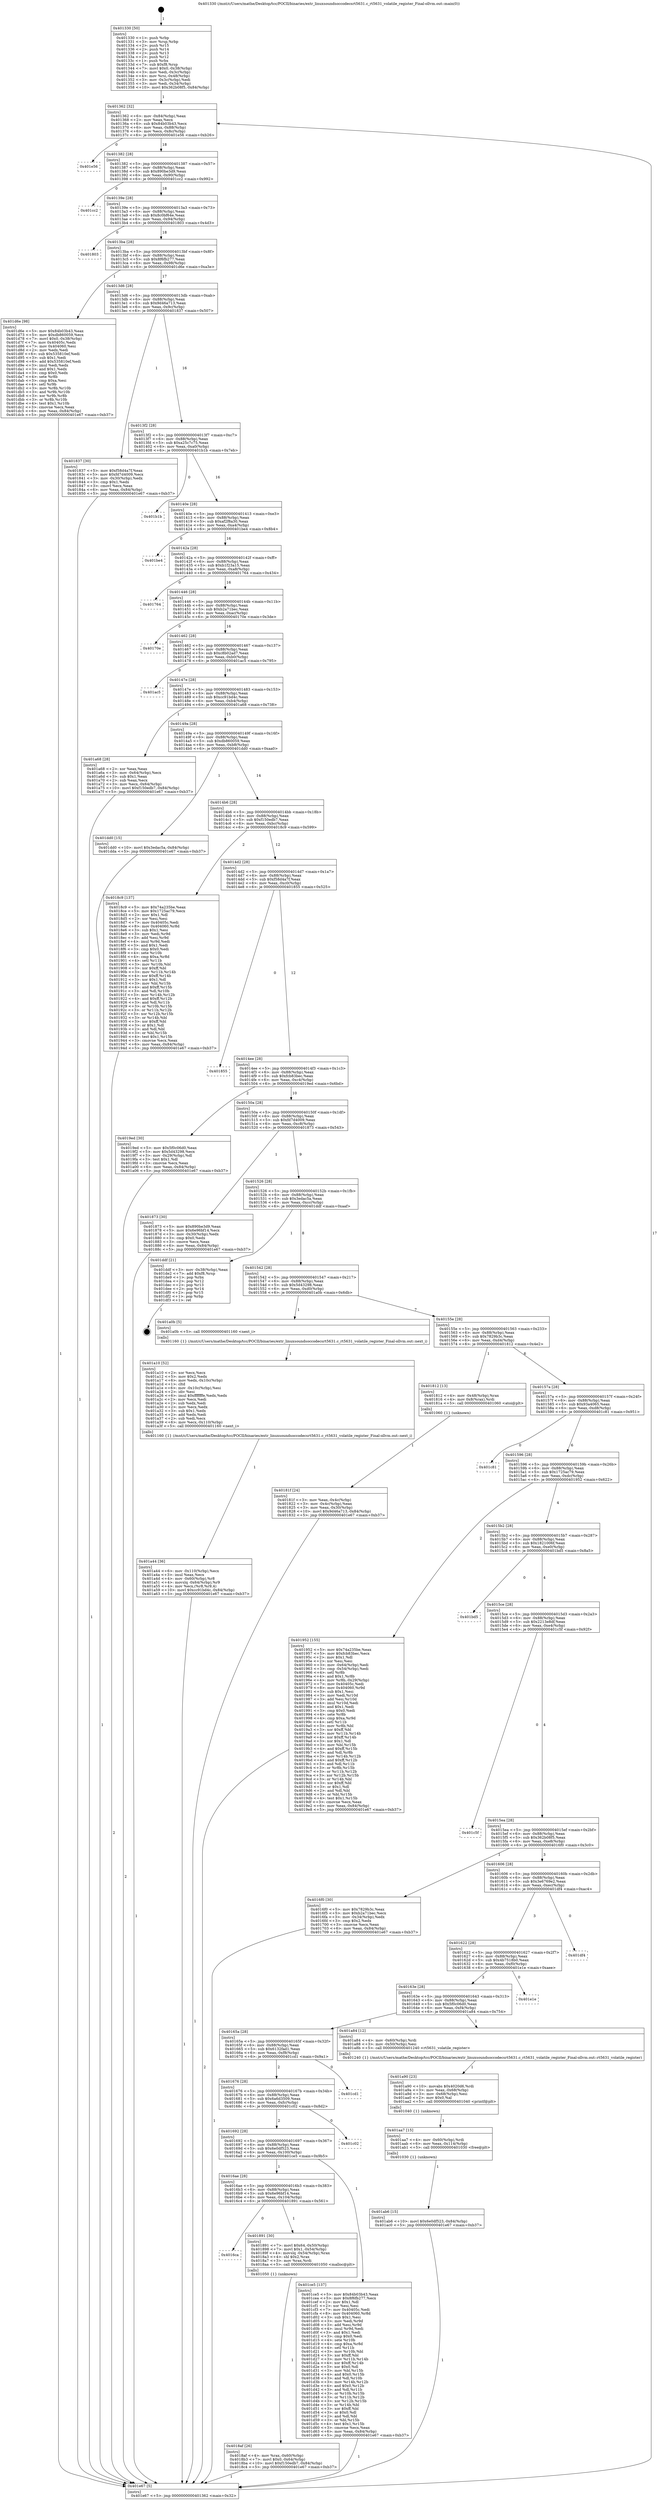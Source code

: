 digraph "0x401330" {
  label = "0x401330 (/mnt/c/Users/mathe/Desktop/tcc/POCII/binaries/extr_linuxsoundsoccodecsrt5631.c_rt5631_volatile_register_Final-ollvm.out::main(0))"
  labelloc = "t"
  node[shape=record]

  Entry [label="",width=0.3,height=0.3,shape=circle,fillcolor=black,style=filled]
  "0x401362" [label="{
     0x401362 [32]\l
     | [instrs]\l
     &nbsp;&nbsp;0x401362 \<+6\>: mov -0x84(%rbp),%eax\l
     &nbsp;&nbsp;0x401368 \<+2\>: mov %eax,%ecx\l
     &nbsp;&nbsp;0x40136a \<+6\>: sub $0x84b03b43,%ecx\l
     &nbsp;&nbsp;0x401370 \<+6\>: mov %eax,-0x88(%rbp)\l
     &nbsp;&nbsp;0x401376 \<+6\>: mov %ecx,-0x8c(%rbp)\l
     &nbsp;&nbsp;0x40137c \<+6\>: je 0000000000401e56 \<main+0xb26\>\l
  }"]
  "0x401e56" [label="{
     0x401e56\l
  }", style=dashed]
  "0x401382" [label="{
     0x401382 [28]\l
     | [instrs]\l
     &nbsp;&nbsp;0x401382 \<+5\>: jmp 0000000000401387 \<main+0x57\>\l
     &nbsp;&nbsp;0x401387 \<+6\>: mov -0x88(%rbp),%eax\l
     &nbsp;&nbsp;0x40138d \<+5\>: sub $0x890be3d9,%eax\l
     &nbsp;&nbsp;0x401392 \<+6\>: mov %eax,-0x90(%rbp)\l
     &nbsp;&nbsp;0x401398 \<+6\>: je 0000000000401cc2 \<main+0x992\>\l
  }"]
  Exit [label="",width=0.3,height=0.3,shape=circle,fillcolor=black,style=filled,peripheries=2]
  "0x401cc2" [label="{
     0x401cc2\l
  }", style=dashed]
  "0x40139e" [label="{
     0x40139e [28]\l
     | [instrs]\l
     &nbsp;&nbsp;0x40139e \<+5\>: jmp 00000000004013a3 \<main+0x73\>\l
     &nbsp;&nbsp;0x4013a3 \<+6\>: mov -0x88(%rbp),%eax\l
     &nbsp;&nbsp;0x4013a9 \<+5\>: sub $0x8c0bf64e,%eax\l
     &nbsp;&nbsp;0x4013ae \<+6\>: mov %eax,-0x94(%rbp)\l
     &nbsp;&nbsp;0x4013b4 \<+6\>: je 0000000000401803 \<main+0x4d3\>\l
  }"]
  "0x401ab6" [label="{
     0x401ab6 [15]\l
     | [instrs]\l
     &nbsp;&nbsp;0x401ab6 \<+10\>: movl $0x6e0df523,-0x84(%rbp)\l
     &nbsp;&nbsp;0x401ac0 \<+5\>: jmp 0000000000401e67 \<main+0xb37\>\l
  }"]
  "0x401803" [label="{
     0x401803\l
  }", style=dashed]
  "0x4013ba" [label="{
     0x4013ba [28]\l
     | [instrs]\l
     &nbsp;&nbsp;0x4013ba \<+5\>: jmp 00000000004013bf \<main+0x8f\>\l
     &nbsp;&nbsp;0x4013bf \<+6\>: mov -0x88(%rbp),%eax\l
     &nbsp;&nbsp;0x4013c5 \<+5\>: sub $0x8f6fb277,%eax\l
     &nbsp;&nbsp;0x4013ca \<+6\>: mov %eax,-0x98(%rbp)\l
     &nbsp;&nbsp;0x4013d0 \<+6\>: je 0000000000401d6e \<main+0xa3e\>\l
  }"]
  "0x401aa7" [label="{
     0x401aa7 [15]\l
     | [instrs]\l
     &nbsp;&nbsp;0x401aa7 \<+4\>: mov -0x60(%rbp),%rdi\l
     &nbsp;&nbsp;0x401aab \<+6\>: mov %eax,-0x114(%rbp)\l
     &nbsp;&nbsp;0x401ab1 \<+5\>: call 0000000000401030 \<free@plt\>\l
     | [calls]\l
     &nbsp;&nbsp;0x401030 \{1\} (unknown)\l
  }"]
  "0x401d6e" [label="{
     0x401d6e [98]\l
     | [instrs]\l
     &nbsp;&nbsp;0x401d6e \<+5\>: mov $0x84b03b43,%eax\l
     &nbsp;&nbsp;0x401d73 \<+5\>: mov $0xdb860059,%ecx\l
     &nbsp;&nbsp;0x401d78 \<+7\>: movl $0x0,-0x38(%rbp)\l
     &nbsp;&nbsp;0x401d7f \<+7\>: mov 0x40405c,%edx\l
     &nbsp;&nbsp;0x401d86 \<+7\>: mov 0x404060,%esi\l
     &nbsp;&nbsp;0x401d8d \<+2\>: mov %edx,%edi\l
     &nbsp;&nbsp;0x401d8f \<+6\>: sub $0x535810ef,%edi\l
     &nbsp;&nbsp;0x401d95 \<+3\>: sub $0x1,%edi\l
     &nbsp;&nbsp;0x401d98 \<+6\>: add $0x535810ef,%edi\l
     &nbsp;&nbsp;0x401d9e \<+3\>: imul %edi,%edx\l
     &nbsp;&nbsp;0x401da1 \<+3\>: and $0x1,%edx\l
     &nbsp;&nbsp;0x401da4 \<+3\>: cmp $0x0,%edx\l
     &nbsp;&nbsp;0x401da7 \<+4\>: sete %r8b\l
     &nbsp;&nbsp;0x401dab \<+3\>: cmp $0xa,%esi\l
     &nbsp;&nbsp;0x401dae \<+4\>: setl %r9b\l
     &nbsp;&nbsp;0x401db2 \<+3\>: mov %r8b,%r10b\l
     &nbsp;&nbsp;0x401db5 \<+3\>: and %r9b,%r10b\l
     &nbsp;&nbsp;0x401db8 \<+3\>: xor %r9b,%r8b\l
     &nbsp;&nbsp;0x401dbb \<+3\>: or %r8b,%r10b\l
     &nbsp;&nbsp;0x401dbe \<+4\>: test $0x1,%r10b\l
     &nbsp;&nbsp;0x401dc2 \<+3\>: cmovne %ecx,%eax\l
     &nbsp;&nbsp;0x401dc5 \<+6\>: mov %eax,-0x84(%rbp)\l
     &nbsp;&nbsp;0x401dcb \<+5\>: jmp 0000000000401e67 \<main+0xb37\>\l
  }"]
  "0x4013d6" [label="{
     0x4013d6 [28]\l
     | [instrs]\l
     &nbsp;&nbsp;0x4013d6 \<+5\>: jmp 00000000004013db \<main+0xab\>\l
     &nbsp;&nbsp;0x4013db \<+6\>: mov -0x88(%rbp),%eax\l
     &nbsp;&nbsp;0x4013e1 \<+5\>: sub $0x9d46a713,%eax\l
     &nbsp;&nbsp;0x4013e6 \<+6\>: mov %eax,-0x9c(%rbp)\l
     &nbsp;&nbsp;0x4013ec \<+6\>: je 0000000000401837 \<main+0x507\>\l
  }"]
  "0x401a90" [label="{
     0x401a90 [23]\l
     | [instrs]\l
     &nbsp;&nbsp;0x401a90 \<+10\>: movabs $0x4020d6,%rdi\l
     &nbsp;&nbsp;0x401a9a \<+3\>: mov %eax,-0x68(%rbp)\l
     &nbsp;&nbsp;0x401a9d \<+3\>: mov -0x68(%rbp),%esi\l
     &nbsp;&nbsp;0x401aa0 \<+2\>: mov $0x0,%al\l
     &nbsp;&nbsp;0x401aa2 \<+5\>: call 0000000000401040 \<printf@plt\>\l
     | [calls]\l
     &nbsp;&nbsp;0x401040 \{1\} (unknown)\l
  }"]
  "0x401837" [label="{
     0x401837 [30]\l
     | [instrs]\l
     &nbsp;&nbsp;0x401837 \<+5\>: mov $0xf58d4a7f,%eax\l
     &nbsp;&nbsp;0x40183c \<+5\>: mov $0xfd7d4009,%ecx\l
     &nbsp;&nbsp;0x401841 \<+3\>: mov -0x30(%rbp),%edx\l
     &nbsp;&nbsp;0x401844 \<+3\>: cmp $0x1,%edx\l
     &nbsp;&nbsp;0x401847 \<+3\>: cmovl %ecx,%eax\l
     &nbsp;&nbsp;0x40184a \<+6\>: mov %eax,-0x84(%rbp)\l
     &nbsp;&nbsp;0x401850 \<+5\>: jmp 0000000000401e67 \<main+0xb37\>\l
  }"]
  "0x4013f2" [label="{
     0x4013f2 [28]\l
     | [instrs]\l
     &nbsp;&nbsp;0x4013f2 \<+5\>: jmp 00000000004013f7 \<main+0xc7\>\l
     &nbsp;&nbsp;0x4013f7 \<+6\>: mov -0x88(%rbp),%eax\l
     &nbsp;&nbsp;0x4013fd \<+5\>: sub $0xa25c7c75,%eax\l
     &nbsp;&nbsp;0x401402 \<+6\>: mov %eax,-0xa0(%rbp)\l
     &nbsp;&nbsp;0x401408 \<+6\>: je 0000000000401b1b \<main+0x7eb\>\l
  }"]
  "0x401a44" [label="{
     0x401a44 [36]\l
     | [instrs]\l
     &nbsp;&nbsp;0x401a44 \<+6\>: mov -0x110(%rbp),%ecx\l
     &nbsp;&nbsp;0x401a4a \<+3\>: imul %eax,%ecx\l
     &nbsp;&nbsp;0x401a4d \<+4\>: mov -0x60(%rbp),%r8\l
     &nbsp;&nbsp;0x401a51 \<+4\>: movslq -0x64(%rbp),%r9\l
     &nbsp;&nbsp;0x401a55 \<+4\>: mov %ecx,(%r8,%r9,4)\l
     &nbsp;&nbsp;0x401a59 \<+10\>: movl $0xcc91bd4c,-0x84(%rbp)\l
     &nbsp;&nbsp;0x401a63 \<+5\>: jmp 0000000000401e67 \<main+0xb37\>\l
  }"]
  "0x401b1b" [label="{
     0x401b1b\l
  }", style=dashed]
  "0x40140e" [label="{
     0x40140e [28]\l
     | [instrs]\l
     &nbsp;&nbsp;0x40140e \<+5\>: jmp 0000000000401413 \<main+0xe3\>\l
     &nbsp;&nbsp;0x401413 \<+6\>: mov -0x88(%rbp),%eax\l
     &nbsp;&nbsp;0x401419 \<+5\>: sub $0xaf2f8a30,%eax\l
     &nbsp;&nbsp;0x40141e \<+6\>: mov %eax,-0xa4(%rbp)\l
     &nbsp;&nbsp;0x401424 \<+6\>: je 0000000000401be4 \<main+0x8b4\>\l
  }"]
  "0x401a10" [label="{
     0x401a10 [52]\l
     | [instrs]\l
     &nbsp;&nbsp;0x401a10 \<+2\>: xor %ecx,%ecx\l
     &nbsp;&nbsp;0x401a12 \<+5\>: mov $0x2,%edx\l
     &nbsp;&nbsp;0x401a17 \<+6\>: mov %edx,-0x10c(%rbp)\l
     &nbsp;&nbsp;0x401a1d \<+1\>: cltd\l
     &nbsp;&nbsp;0x401a1e \<+6\>: mov -0x10c(%rbp),%esi\l
     &nbsp;&nbsp;0x401a24 \<+2\>: idiv %esi\l
     &nbsp;&nbsp;0x401a26 \<+6\>: imul $0xfffffffe,%edx,%edx\l
     &nbsp;&nbsp;0x401a2c \<+2\>: mov %ecx,%edi\l
     &nbsp;&nbsp;0x401a2e \<+2\>: sub %edx,%edi\l
     &nbsp;&nbsp;0x401a30 \<+2\>: mov %ecx,%edx\l
     &nbsp;&nbsp;0x401a32 \<+3\>: sub $0x1,%edx\l
     &nbsp;&nbsp;0x401a35 \<+2\>: add %edx,%edi\l
     &nbsp;&nbsp;0x401a37 \<+2\>: sub %edi,%ecx\l
     &nbsp;&nbsp;0x401a39 \<+6\>: mov %ecx,-0x110(%rbp)\l
     &nbsp;&nbsp;0x401a3f \<+5\>: call 0000000000401160 \<next_i\>\l
     | [calls]\l
     &nbsp;&nbsp;0x401160 \{1\} (/mnt/c/Users/mathe/Desktop/tcc/POCII/binaries/extr_linuxsoundsoccodecsrt5631.c_rt5631_volatile_register_Final-ollvm.out::next_i)\l
  }"]
  "0x401be4" [label="{
     0x401be4\l
  }", style=dashed]
  "0x40142a" [label="{
     0x40142a [28]\l
     | [instrs]\l
     &nbsp;&nbsp;0x40142a \<+5\>: jmp 000000000040142f \<main+0xff\>\l
     &nbsp;&nbsp;0x40142f \<+6\>: mov -0x88(%rbp),%eax\l
     &nbsp;&nbsp;0x401435 \<+5\>: sub $0xb1f23a15,%eax\l
     &nbsp;&nbsp;0x40143a \<+6\>: mov %eax,-0xa8(%rbp)\l
     &nbsp;&nbsp;0x401440 \<+6\>: je 0000000000401764 \<main+0x434\>\l
  }"]
  "0x4018af" [label="{
     0x4018af [26]\l
     | [instrs]\l
     &nbsp;&nbsp;0x4018af \<+4\>: mov %rax,-0x60(%rbp)\l
     &nbsp;&nbsp;0x4018b3 \<+7\>: movl $0x0,-0x64(%rbp)\l
     &nbsp;&nbsp;0x4018ba \<+10\>: movl $0xf150edb7,-0x84(%rbp)\l
     &nbsp;&nbsp;0x4018c4 \<+5\>: jmp 0000000000401e67 \<main+0xb37\>\l
  }"]
  "0x401764" [label="{
     0x401764\l
  }", style=dashed]
  "0x401446" [label="{
     0x401446 [28]\l
     | [instrs]\l
     &nbsp;&nbsp;0x401446 \<+5\>: jmp 000000000040144b \<main+0x11b\>\l
     &nbsp;&nbsp;0x40144b \<+6\>: mov -0x88(%rbp),%eax\l
     &nbsp;&nbsp;0x401451 \<+5\>: sub $0xb2a71bec,%eax\l
     &nbsp;&nbsp;0x401456 \<+6\>: mov %eax,-0xac(%rbp)\l
     &nbsp;&nbsp;0x40145c \<+6\>: je 000000000040170e \<main+0x3de\>\l
  }"]
  "0x4016ca" [label="{
     0x4016ca\l
  }", style=dashed]
  "0x40170e" [label="{
     0x40170e\l
  }", style=dashed]
  "0x401462" [label="{
     0x401462 [28]\l
     | [instrs]\l
     &nbsp;&nbsp;0x401462 \<+5\>: jmp 0000000000401467 \<main+0x137\>\l
     &nbsp;&nbsp;0x401467 \<+6\>: mov -0x88(%rbp),%eax\l
     &nbsp;&nbsp;0x40146d \<+5\>: sub $0xc8b02ad7,%eax\l
     &nbsp;&nbsp;0x401472 \<+6\>: mov %eax,-0xb0(%rbp)\l
     &nbsp;&nbsp;0x401478 \<+6\>: je 0000000000401ac5 \<main+0x795\>\l
  }"]
  "0x401891" [label="{
     0x401891 [30]\l
     | [instrs]\l
     &nbsp;&nbsp;0x401891 \<+7\>: movl $0x64,-0x50(%rbp)\l
     &nbsp;&nbsp;0x401898 \<+7\>: movl $0x1,-0x54(%rbp)\l
     &nbsp;&nbsp;0x40189f \<+4\>: movslq -0x54(%rbp),%rax\l
     &nbsp;&nbsp;0x4018a3 \<+4\>: shl $0x2,%rax\l
     &nbsp;&nbsp;0x4018a7 \<+3\>: mov %rax,%rdi\l
     &nbsp;&nbsp;0x4018aa \<+5\>: call 0000000000401050 \<malloc@plt\>\l
     | [calls]\l
     &nbsp;&nbsp;0x401050 \{1\} (unknown)\l
  }"]
  "0x401ac5" [label="{
     0x401ac5\l
  }", style=dashed]
  "0x40147e" [label="{
     0x40147e [28]\l
     | [instrs]\l
     &nbsp;&nbsp;0x40147e \<+5\>: jmp 0000000000401483 \<main+0x153\>\l
     &nbsp;&nbsp;0x401483 \<+6\>: mov -0x88(%rbp),%eax\l
     &nbsp;&nbsp;0x401489 \<+5\>: sub $0xcc91bd4c,%eax\l
     &nbsp;&nbsp;0x40148e \<+6\>: mov %eax,-0xb4(%rbp)\l
     &nbsp;&nbsp;0x401494 \<+6\>: je 0000000000401a68 \<main+0x738\>\l
  }"]
  "0x4016ae" [label="{
     0x4016ae [28]\l
     | [instrs]\l
     &nbsp;&nbsp;0x4016ae \<+5\>: jmp 00000000004016b3 \<main+0x383\>\l
     &nbsp;&nbsp;0x4016b3 \<+6\>: mov -0x88(%rbp),%eax\l
     &nbsp;&nbsp;0x4016b9 \<+5\>: sub $0x6e96bf14,%eax\l
     &nbsp;&nbsp;0x4016be \<+6\>: mov %eax,-0x104(%rbp)\l
     &nbsp;&nbsp;0x4016c4 \<+6\>: je 0000000000401891 \<main+0x561\>\l
  }"]
  "0x401a68" [label="{
     0x401a68 [28]\l
     | [instrs]\l
     &nbsp;&nbsp;0x401a68 \<+2\>: xor %eax,%eax\l
     &nbsp;&nbsp;0x401a6a \<+3\>: mov -0x64(%rbp),%ecx\l
     &nbsp;&nbsp;0x401a6d \<+3\>: sub $0x1,%eax\l
     &nbsp;&nbsp;0x401a70 \<+2\>: sub %eax,%ecx\l
     &nbsp;&nbsp;0x401a72 \<+3\>: mov %ecx,-0x64(%rbp)\l
     &nbsp;&nbsp;0x401a75 \<+10\>: movl $0xf150edb7,-0x84(%rbp)\l
     &nbsp;&nbsp;0x401a7f \<+5\>: jmp 0000000000401e67 \<main+0xb37\>\l
  }"]
  "0x40149a" [label="{
     0x40149a [28]\l
     | [instrs]\l
     &nbsp;&nbsp;0x40149a \<+5\>: jmp 000000000040149f \<main+0x16f\>\l
     &nbsp;&nbsp;0x40149f \<+6\>: mov -0x88(%rbp),%eax\l
     &nbsp;&nbsp;0x4014a5 \<+5\>: sub $0xdb860059,%eax\l
     &nbsp;&nbsp;0x4014aa \<+6\>: mov %eax,-0xb8(%rbp)\l
     &nbsp;&nbsp;0x4014b0 \<+6\>: je 0000000000401dd0 \<main+0xaa0\>\l
  }"]
  "0x401ce5" [label="{
     0x401ce5 [137]\l
     | [instrs]\l
     &nbsp;&nbsp;0x401ce5 \<+5\>: mov $0x84b03b43,%eax\l
     &nbsp;&nbsp;0x401cea \<+5\>: mov $0x8f6fb277,%ecx\l
     &nbsp;&nbsp;0x401cef \<+2\>: mov $0x1,%dl\l
     &nbsp;&nbsp;0x401cf1 \<+2\>: xor %esi,%esi\l
     &nbsp;&nbsp;0x401cf3 \<+7\>: mov 0x40405c,%edi\l
     &nbsp;&nbsp;0x401cfa \<+8\>: mov 0x404060,%r8d\l
     &nbsp;&nbsp;0x401d02 \<+3\>: sub $0x1,%esi\l
     &nbsp;&nbsp;0x401d05 \<+3\>: mov %edi,%r9d\l
     &nbsp;&nbsp;0x401d08 \<+3\>: add %esi,%r9d\l
     &nbsp;&nbsp;0x401d0b \<+4\>: imul %r9d,%edi\l
     &nbsp;&nbsp;0x401d0f \<+3\>: and $0x1,%edi\l
     &nbsp;&nbsp;0x401d12 \<+3\>: cmp $0x0,%edi\l
     &nbsp;&nbsp;0x401d15 \<+4\>: sete %r10b\l
     &nbsp;&nbsp;0x401d19 \<+4\>: cmp $0xa,%r8d\l
     &nbsp;&nbsp;0x401d1d \<+4\>: setl %r11b\l
     &nbsp;&nbsp;0x401d21 \<+3\>: mov %r10b,%bl\l
     &nbsp;&nbsp;0x401d24 \<+3\>: xor $0xff,%bl\l
     &nbsp;&nbsp;0x401d27 \<+3\>: mov %r11b,%r14b\l
     &nbsp;&nbsp;0x401d2a \<+4\>: xor $0xff,%r14b\l
     &nbsp;&nbsp;0x401d2e \<+3\>: xor $0x0,%dl\l
     &nbsp;&nbsp;0x401d31 \<+3\>: mov %bl,%r15b\l
     &nbsp;&nbsp;0x401d34 \<+4\>: and $0x0,%r15b\l
     &nbsp;&nbsp;0x401d38 \<+3\>: and %dl,%r10b\l
     &nbsp;&nbsp;0x401d3b \<+3\>: mov %r14b,%r12b\l
     &nbsp;&nbsp;0x401d3e \<+4\>: and $0x0,%r12b\l
     &nbsp;&nbsp;0x401d42 \<+3\>: and %dl,%r11b\l
     &nbsp;&nbsp;0x401d45 \<+3\>: or %r10b,%r15b\l
     &nbsp;&nbsp;0x401d48 \<+3\>: or %r11b,%r12b\l
     &nbsp;&nbsp;0x401d4b \<+3\>: xor %r12b,%r15b\l
     &nbsp;&nbsp;0x401d4e \<+3\>: or %r14b,%bl\l
     &nbsp;&nbsp;0x401d51 \<+3\>: xor $0xff,%bl\l
     &nbsp;&nbsp;0x401d54 \<+3\>: or $0x0,%dl\l
     &nbsp;&nbsp;0x401d57 \<+2\>: and %dl,%bl\l
     &nbsp;&nbsp;0x401d59 \<+3\>: or %bl,%r15b\l
     &nbsp;&nbsp;0x401d5c \<+4\>: test $0x1,%r15b\l
     &nbsp;&nbsp;0x401d60 \<+3\>: cmovne %ecx,%eax\l
     &nbsp;&nbsp;0x401d63 \<+6\>: mov %eax,-0x84(%rbp)\l
     &nbsp;&nbsp;0x401d69 \<+5\>: jmp 0000000000401e67 \<main+0xb37\>\l
  }"]
  "0x401dd0" [label="{
     0x401dd0 [15]\l
     | [instrs]\l
     &nbsp;&nbsp;0x401dd0 \<+10\>: movl $0x3edac5a,-0x84(%rbp)\l
     &nbsp;&nbsp;0x401dda \<+5\>: jmp 0000000000401e67 \<main+0xb37\>\l
  }"]
  "0x4014b6" [label="{
     0x4014b6 [28]\l
     | [instrs]\l
     &nbsp;&nbsp;0x4014b6 \<+5\>: jmp 00000000004014bb \<main+0x18b\>\l
     &nbsp;&nbsp;0x4014bb \<+6\>: mov -0x88(%rbp),%eax\l
     &nbsp;&nbsp;0x4014c1 \<+5\>: sub $0xf150edb7,%eax\l
     &nbsp;&nbsp;0x4014c6 \<+6\>: mov %eax,-0xbc(%rbp)\l
     &nbsp;&nbsp;0x4014cc \<+6\>: je 00000000004018c9 \<main+0x599\>\l
  }"]
  "0x401692" [label="{
     0x401692 [28]\l
     | [instrs]\l
     &nbsp;&nbsp;0x401692 \<+5\>: jmp 0000000000401697 \<main+0x367\>\l
     &nbsp;&nbsp;0x401697 \<+6\>: mov -0x88(%rbp),%eax\l
     &nbsp;&nbsp;0x40169d \<+5\>: sub $0x6e0df523,%eax\l
     &nbsp;&nbsp;0x4016a2 \<+6\>: mov %eax,-0x100(%rbp)\l
     &nbsp;&nbsp;0x4016a8 \<+6\>: je 0000000000401ce5 \<main+0x9b5\>\l
  }"]
  "0x4018c9" [label="{
     0x4018c9 [137]\l
     | [instrs]\l
     &nbsp;&nbsp;0x4018c9 \<+5\>: mov $0x74a235be,%eax\l
     &nbsp;&nbsp;0x4018ce \<+5\>: mov $0x1725ac79,%ecx\l
     &nbsp;&nbsp;0x4018d3 \<+2\>: mov $0x1,%dl\l
     &nbsp;&nbsp;0x4018d5 \<+2\>: xor %esi,%esi\l
     &nbsp;&nbsp;0x4018d7 \<+7\>: mov 0x40405c,%edi\l
     &nbsp;&nbsp;0x4018de \<+8\>: mov 0x404060,%r8d\l
     &nbsp;&nbsp;0x4018e6 \<+3\>: sub $0x1,%esi\l
     &nbsp;&nbsp;0x4018e9 \<+3\>: mov %edi,%r9d\l
     &nbsp;&nbsp;0x4018ec \<+3\>: add %esi,%r9d\l
     &nbsp;&nbsp;0x4018ef \<+4\>: imul %r9d,%edi\l
     &nbsp;&nbsp;0x4018f3 \<+3\>: and $0x1,%edi\l
     &nbsp;&nbsp;0x4018f6 \<+3\>: cmp $0x0,%edi\l
     &nbsp;&nbsp;0x4018f9 \<+4\>: sete %r10b\l
     &nbsp;&nbsp;0x4018fd \<+4\>: cmp $0xa,%r8d\l
     &nbsp;&nbsp;0x401901 \<+4\>: setl %r11b\l
     &nbsp;&nbsp;0x401905 \<+3\>: mov %r10b,%bl\l
     &nbsp;&nbsp;0x401908 \<+3\>: xor $0xff,%bl\l
     &nbsp;&nbsp;0x40190b \<+3\>: mov %r11b,%r14b\l
     &nbsp;&nbsp;0x40190e \<+4\>: xor $0xff,%r14b\l
     &nbsp;&nbsp;0x401912 \<+3\>: xor $0x1,%dl\l
     &nbsp;&nbsp;0x401915 \<+3\>: mov %bl,%r15b\l
     &nbsp;&nbsp;0x401918 \<+4\>: and $0xff,%r15b\l
     &nbsp;&nbsp;0x40191c \<+3\>: and %dl,%r10b\l
     &nbsp;&nbsp;0x40191f \<+3\>: mov %r14b,%r12b\l
     &nbsp;&nbsp;0x401922 \<+4\>: and $0xff,%r12b\l
     &nbsp;&nbsp;0x401926 \<+3\>: and %dl,%r11b\l
     &nbsp;&nbsp;0x401929 \<+3\>: or %r10b,%r15b\l
     &nbsp;&nbsp;0x40192c \<+3\>: or %r11b,%r12b\l
     &nbsp;&nbsp;0x40192f \<+3\>: xor %r12b,%r15b\l
     &nbsp;&nbsp;0x401932 \<+3\>: or %r14b,%bl\l
     &nbsp;&nbsp;0x401935 \<+3\>: xor $0xff,%bl\l
     &nbsp;&nbsp;0x401938 \<+3\>: or $0x1,%dl\l
     &nbsp;&nbsp;0x40193b \<+2\>: and %dl,%bl\l
     &nbsp;&nbsp;0x40193d \<+3\>: or %bl,%r15b\l
     &nbsp;&nbsp;0x401940 \<+4\>: test $0x1,%r15b\l
     &nbsp;&nbsp;0x401944 \<+3\>: cmovne %ecx,%eax\l
     &nbsp;&nbsp;0x401947 \<+6\>: mov %eax,-0x84(%rbp)\l
     &nbsp;&nbsp;0x40194d \<+5\>: jmp 0000000000401e67 \<main+0xb37\>\l
  }"]
  "0x4014d2" [label="{
     0x4014d2 [28]\l
     | [instrs]\l
     &nbsp;&nbsp;0x4014d2 \<+5\>: jmp 00000000004014d7 \<main+0x1a7\>\l
     &nbsp;&nbsp;0x4014d7 \<+6\>: mov -0x88(%rbp),%eax\l
     &nbsp;&nbsp;0x4014dd \<+5\>: sub $0xf58d4a7f,%eax\l
     &nbsp;&nbsp;0x4014e2 \<+6\>: mov %eax,-0xc0(%rbp)\l
     &nbsp;&nbsp;0x4014e8 \<+6\>: je 0000000000401855 \<main+0x525\>\l
  }"]
  "0x401c02" [label="{
     0x401c02\l
  }", style=dashed]
  "0x401855" [label="{
     0x401855\l
  }", style=dashed]
  "0x4014ee" [label="{
     0x4014ee [28]\l
     | [instrs]\l
     &nbsp;&nbsp;0x4014ee \<+5\>: jmp 00000000004014f3 \<main+0x1c3\>\l
     &nbsp;&nbsp;0x4014f3 \<+6\>: mov -0x88(%rbp),%eax\l
     &nbsp;&nbsp;0x4014f9 \<+5\>: sub $0xfcb83bec,%eax\l
     &nbsp;&nbsp;0x4014fe \<+6\>: mov %eax,-0xc4(%rbp)\l
     &nbsp;&nbsp;0x401504 \<+6\>: je 00000000004019ed \<main+0x6bd\>\l
  }"]
  "0x401676" [label="{
     0x401676 [28]\l
     | [instrs]\l
     &nbsp;&nbsp;0x401676 \<+5\>: jmp 000000000040167b \<main+0x34b\>\l
     &nbsp;&nbsp;0x40167b \<+6\>: mov -0x88(%rbp),%eax\l
     &nbsp;&nbsp;0x401681 \<+5\>: sub $0x6a6d3509,%eax\l
     &nbsp;&nbsp;0x401686 \<+6\>: mov %eax,-0xfc(%rbp)\l
     &nbsp;&nbsp;0x40168c \<+6\>: je 0000000000401c02 \<main+0x8d2\>\l
  }"]
  "0x4019ed" [label="{
     0x4019ed [30]\l
     | [instrs]\l
     &nbsp;&nbsp;0x4019ed \<+5\>: mov $0x5f0c06d0,%eax\l
     &nbsp;&nbsp;0x4019f2 \<+5\>: mov $0x5d43298,%ecx\l
     &nbsp;&nbsp;0x4019f7 \<+3\>: mov -0x29(%rbp),%dl\l
     &nbsp;&nbsp;0x4019fa \<+3\>: test $0x1,%dl\l
     &nbsp;&nbsp;0x4019fd \<+3\>: cmovne %ecx,%eax\l
     &nbsp;&nbsp;0x401a00 \<+6\>: mov %eax,-0x84(%rbp)\l
     &nbsp;&nbsp;0x401a06 \<+5\>: jmp 0000000000401e67 \<main+0xb37\>\l
  }"]
  "0x40150a" [label="{
     0x40150a [28]\l
     | [instrs]\l
     &nbsp;&nbsp;0x40150a \<+5\>: jmp 000000000040150f \<main+0x1df\>\l
     &nbsp;&nbsp;0x40150f \<+6\>: mov -0x88(%rbp),%eax\l
     &nbsp;&nbsp;0x401515 \<+5\>: sub $0xfd7d4009,%eax\l
     &nbsp;&nbsp;0x40151a \<+6\>: mov %eax,-0xc8(%rbp)\l
     &nbsp;&nbsp;0x401520 \<+6\>: je 0000000000401873 \<main+0x543\>\l
  }"]
  "0x401cd1" [label="{
     0x401cd1\l
  }", style=dashed]
  "0x401873" [label="{
     0x401873 [30]\l
     | [instrs]\l
     &nbsp;&nbsp;0x401873 \<+5\>: mov $0x890be3d9,%eax\l
     &nbsp;&nbsp;0x401878 \<+5\>: mov $0x6e96bf14,%ecx\l
     &nbsp;&nbsp;0x40187d \<+3\>: mov -0x30(%rbp),%edx\l
     &nbsp;&nbsp;0x401880 \<+3\>: cmp $0x0,%edx\l
     &nbsp;&nbsp;0x401883 \<+3\>: cmove %ecx,%eax\l
     &nbsp;&nbsp;0x401886 \<+6\>: mov %eax,-0x84(%rbp)\l
     &nbsp;&nbsp;0x40188c \<+5\>: jmp 0000000000401e67 \<main+0xb37\>\l
  }"]
  "0x401526" [label="{
     0x401526 [28]\l
     | [instrs]\l
     &nbsp;&nbsp;0x401526 \<+5\>: jmp 000000000040152b \<main+0x1fb\>\l
     &nbsp;&nbsp;0x40152b \<+6\>: mov -0x88(%rbp),%eax\l
     &nbsp;&nbsp;0x401531 \<+5\>: sub $0x3edac5a,%eax\l
     &nbsp;&nbsp;0x401536 \<+6\>: mov %eax,-0xcc(%rbp)\l
     &nbsp;&nbsp;0x40153c \<+6\>: je 0000000000401ddf \<main+0xaaf\>\l
  }"]
  "0x40165a" [label="{
     0x40165a [28]\l
     | [instrs]\l
     &nbsp;&nbsp;0x40165a \<+5\>: jmp 000000000040165f \<main+0x32f\>\l
     &nbsp;&nbsp;0x40165f \<+6\>: mov -0x88(%rbp),%eax\l
     &nbsp;&nbsp;0x401665 \<+5\>: sub $0x6132fad1,%eax\l
     &nbsp;&nbsp;0x40166a \<+6\>: mov %eax,-0xf8(%rbp)\l
     &nbsp;&nbsp;0x401670 \<+6\>: je 0000000000401cd1 \<main+0x9a1\>\l
  }"]
  "0x401ddf" [label="{
     0x401ddf [21]\l
     | [instrs]\l
     &nbsp;&nbsp;0x401ddf \<+3\>: mov -0x38(%rbp),%eax\l
     &nbsp;&nbsp;0x401de2 \<+7\>: add $0xf8,%rsp\l
     &nbsp;&nbsp;0x401de9 \<+1\>: pop %rbx\l
     &nbsp;&nbsp;0x401dea \<+2\>: pop %r12\l
     &nbsp;&nbsp;0x401dec \<+2\>: pop %r13\l
     &nbsp;&nbsp;0x401dee \<+2\>: pop %r14\l
     &nbsp;&nbsp;0x401df0 \<+2\>: pop %r15\l
     &nbsp;&nbsp;0x401df2 \<+1\>: pop %rbp\l
     &nbsp;&nbsp;0x401df3 \<+1\>: ret\l
  }"]
  "0x401542" [label="{
     0x401542 [28]\l
     | [instrs]\l
     &nbsp;&nbsp;0x401542 \<+5\>: jmp 0000000000401547 \<main+0x217\>\l
     &nbsp;&nbsp;0x401547 \<+6\>: mov -0x88(%rbp),%eax\l
     &nbsp;&nbsp;0x40154d \<+5\>: sub $0x5d43298,%eax\l
     &nbsp;&nbsp;0x401552 \<+6\>: mov %eax,-0xd0(%rbp)\l
     &nbsp;&nbsp;0x401558 \<+6\>: je 0000000000401a0b \<main+0x6db\>\l
  }"]
  "0x401a84" [label="{
     0x401a84 [12]\l
     | [instrs]\l
     &nbsp;&nbsp;0x401a84 \<+4\>: mov -0x60(%rbp),%rdi\l
     &nbsp;&nbsp;0x401a88 \<+3\>: mov -0x50(%rbp),%esi\l
     &nbsp;&nbsp;0x401a8b \<+5\>: call 0000000000401240 \<rt5631_volatile_register\>\l
     | [calls]\l
     &nbsp;&nbsp;0x401240 \{1\} (/mnt/c/Users/mathe/Desktop/tcc/POCII/binaries/extr_linuxsoundsoccodecsrt5631.c_rt5631_volatile_register_Final-ollvm.out::rt5631_volatile_register)\l
  }"]
  "0x401a0b" [label="{
     0x401a0b [5]\l
     | [instrs]\l
     &nbsp;&nbsp;0x401a0b \<+5\>: call 0000000000401160 \<next_i\>\l
     | [calls]\l
     &nbsp;&nbsp;0x401160 \{1\} (/mnt/c/Users/mathe/Desktop/tcc/POCII/binaries/extr_linuxsoundsoccodecsrt5631.c_rt5631_volatile_register_Final-ollvm.out::next_i)\l
  }"]
  "0x40155e" [label="{
     0x40155e [28]\l
     | [instrs]\l
     &nbsp;&nbsp;0x40155e \<+5\>: jmp 0000000000401563 \<main+0x233\>\l
     &nbsp;&nbsp;0x401563 \<+6\>: mov -0x88(%rbp),%eax\l
     &nbsp;&nbsp;0x401569 \<+5\>: sub $0x7829b3c,%eax\l
     &nbsp;&nbsp;0x40156e \<+6\>: mov %eax,-0xd4(%rbp)\l
     &nbsp;&nbsp;0x401574 \<+6\>: je 0000000000401812 \<main+0x4e2\>\l
  }"]
  "0x40163e" [label="{
     0x40163e [28]\l
     | [instrs]\l
     &nbsp;&nbsp;0x40163e \<+5\>: jmp 0000000000401643 \<main+0x313\>\l
     &nbsp;&nbsp;0x401643 \<+6\>: mov -0x88(%rbp),%eax\l
     &nbsp;&nbsp;0x401649 \<+5\>: sub $0x5f0c06d0,%eax\l
     &nbsp;&nbsp;0x40164e \<+6\>: mov %eax,-0xf4(%rbp)\l
     &nbsp;&nbsp;0x401654 \<+6\>: je 0000000000401a84 \<main+0x754\>\l
  }"]
  "0x401812" [label="{
     0x401812 [13]\l
     | [instrs]\l
     &nbsp;&nbsp;0x401812 \<+4\>: mov -0x48(%rbp),%rax\l
     &nbsp;&nbsp;0x401816 \<+4\>: mov 0x8(%rax),%rdi\l
     &nbsp;&nbsp;0x40181a \<+5\>: call 0000000000401060 \<atoi@plt\>\l
     | [calls]\l
     &nbsp;&nbsp;0x401060 \{1\} (unknown)\l
  }"]
  "0x40157a" [label="{
     0x40157a [28]\l
     | [instrs]\l
     &nbsp;&nbsp;0x40157a \<+5\>: jmp 000000000040157f \<main+0x24f\>\l
     &nbsp;&nbsp;0x40157f \<+6\>: mov -0x88(%rbp),%eax\l
     &nbsp;&nbsp;0x401585 \<+5\>: sub $0x93a4065,%eax\l
     &nbsp;&nbsp;0x40158a \<+6\>: mov %eax,-0xd8(%rbp)\l
     &nbsp;&nbsp;0x401590 \<+6\>: je 0000000000401c81 \<main+0x951\>\l
  }"]
  "0x401e1e" [label="{
     0x401e1e\l
  }", style=dashed]
  "0x401c81" [label="{
     0x401c81\l
  }", style=dashed]
  "0x401596" [label="{
     0x401596 [28]\l
     | [instrs]\l
     &nbsp;&nbsp;0x401596 \<+5\>: jmp 000000000040159b \<main+0x26b\>\l
     &nbsp;&nbsp;0x40159b \<+6\>: mov -0x88(%rbp),%eax\l
     &nbsp;&nbsp;0x4015a1 \<+5\>: sub $0x1725ac79,%eax\l
     &nbsp;&nbsp;0x4015a6 \<+6\>: mov %eax,-0xdc(%rbp)\l
     &nbsp;&nbsp;0x4015ac \<+6\>: je 0000000000401952 \<main+0x622\>\l
  }"]
  "0x401622" [label="{
     0x401622 [28]\l
     | [instrs]\l
     &nbsp;&nbsp;0x401622 \<+5\>: jmp 0000000000401627 \<main+0x2f7\>\l
     &nbsp;&nbsp;0x401627 \<+6\>: mov -0x88(%rbp),%eax\l
     &nbsp;&nbsp;0x40162d \<+5\>: sub $0x4b7518b0,%eax\l
     &nbsp;&nbsp;0x401632 \<+6\>: mov %eax,-0xf0(%rbp)\l
     &nbsp;&nbsp;0x401638 \<+6\>: je 0000000000401e1e \<main+0xaee\>\l
  }"]
  "0x401952" [label="{
     0x401952 [155]\l
     | [instrs]\l
     &nbsp;&nbsp;0x401952 \<+5\>: mov $0x74a235be,%eax\l
     &nbsp;&nbsp;0x401957 \<+5\>: mov $0xfcb83bec,%ecx\l
     &nbsp;&nbsp;0x40195c \<+2\>: mov $0x1,%dl\l
     &nbsp;&nbsp;0x40195e \<+2\>: xor %esi,%esi\l
     &nbsp;&nbsp;0x401960 \<+3\>: mov -0x64(%rbp),%edi\l
     &nbsp;&nbsp;0x401963 \<+3\>: cmp -0x54(%rbp),%edi\l
     &nbsp;&nbsp;0x401966 \<+4\>: setl %r8b\l
     &nbsp;&nbsp;0x40196a \<+4\>: and $0x1,%r8b\l
     &nbsp;&nbsp;0x40196e \<+4\>: mov %r8b,-0x29(%rbp)\l
     &nbsp;&nbsp;0x401972 \<+7\>: mov 0x40405c,%edi\l
     &nbsp;&nbsp;0x401979 \<+8\>: mov 0x404060,%r9d\l
     &nbsp;&nbsp;0x401981 \<+3\>: sub $0x1,%esi\l
     &nbsp;&nbsp;0x401984 \<+3\>: mov %edi,%r10d\l
     &nbsp;&nbsp;0x401987 \<+3\>: add %esi,%r10d\l
     &nbsp;&nbsp;0x40198a \<+4\>: imul %r10d,%edi\l
     &nbsp;&nbsp;0x40198e \<+3\>: and $0x1,%edi\l
     &nbsp;&nbsp;0x401991 \<+3\>: cmp $0x0,%edi\l
     &nbsp;&nbsp;0x401994 \<+4\>: sete %r8b\l
     &nbsp;&nbsp;0x401998 \<+4\>: cmp $0xa,%r9d\l
     &nbsp;&nbsp;0x40199c \<+4\>: setl %r11b\l
     &nbsp;&nbsp;0x4019a0 \<+3\>: mov %r8b,%bl\l
     &nbsp;&nbsp;0x4019a3 \<+3\>: xor $0xff,%bl\l
     &nbsp;&nbsp;0x4019a6 \<+3\>: mov %r11b,%r14b\l
     &nbsp;&nbsp;0x4019a9 \<+4\>: xor $0xff,%r14b\l
     &nbsp;&nbsp;0x4019ad \<+3\>: xor $0x1,%dl\l
     &nbsp;&nbsp;0x4019b0 \<+3\>: mov %bl,%r15b\l
     &nbsp;&nbsp;0x4019b3 \<+4\>: and $0xff,%r15b\l
     &nbsp;&nbsp;0x4019b7 \<+3\>: and %dl,%r8b\l
     &nbsp;&nbsp;0x4019ba \<+3\>: mov %r14b,%r12b\l
     &nbsp;&nbsp;0x4019bd \<+4\>: and $0xff,%r12b\l
     &nbsp;&nbsp;0x4019c1 \<+3\>: and %dl,%r11b\l
     &nbsp;&nbsp;0x4019c4 \<+3\>: or %r8b,%r15b\l
     &nbsp;&nbsp;0x4019c7 \<+3\>: or %r11b,%r12b\l
     &nbsp;&nbsp;0x4019ca \<+3\>: xor %r12b,%r15b\l
     &nbsp;&nbsp;0x4019cd \<+3\>: or %r14b,%bl\l
     &nbsp;&nbsp;0x4019d0 \<+3\>: xor $0xff,%bl\l
     &nbsp;&nbsp;0x4019d3 \<+3\>: or $0x1,%dl\l
     &nbsp;&nbsp;0x4019d6 \<+2\>: and %dl,%bl\l
     &nbsp;&nbsp;0x4019d8 \<+3\>: or %bl,%r15b\l
     &nbsp;&nbsp;0x4019db \<+4\>: test $0x1,%r15b\l
     &nbsp;&nbsp;0x4019df \<+3\>: cmovne %ecx,%eax\l
     &nbsp;&nbsp;0x4019e2 \<+6\>: mov %eax,-0x84(%rbp)\l
     &nbsp;&nbsp;0x4019e8 \<+5\>: jmp 0000000000401e67 \<main+0xb37\>\l
  }"]
  "0x4015b2" [label="{
     0x4015b2 [28]\l
     | [instrs]\l
     &nbsp;&nbsp;0x4015b2 \<+5\>: jmp 00000000004015b7 \<main+0x287\>\l
     &nbsp;&nbsp;0x4015b7 \<+6\>: mov -0x88(%rbp),%eax\l
     &nbsp;&nbsp;0x4015bd \<+5\>: sub $0x1821006f,%eax\l
     &nbsp;&nbsp;0x4015c2 \<+6\>: mov %eax,-0xe0(%rbp)\l
     &nbsp;&nbsp;0x4015c8 \<+6\>: je 0000000000401bd5 \<main+0x8a5\>\l
  }"]
  "0x401df4" [label="{
     0x401df4\l
  }", style=dashed]
  "0x401bd5" [label="{
     0x401bd5\l
  }", style=dashed]
  "0x4015ce" [label="{
     0x4015ce [28]\l
     | [instrs]\l
     &nbsp;&nbsp;0x4015ce \<+5\>: jmp 00000000004015d3 \<main+0x2a3\>\l
     &nbsp;&nbsp;0x4015d3 \<+6\>: mov -0x88(%rbp),%eax\l
     &nbsp;&nbsp;0x4015d9 \<+5\>: sub $0x2213e8df,%eax\l
     &nbsp;&nbsp;0x4015de \<+6\>: mov %eax,-0xe4(%rbp)\l
     &nbsp;&nbsp;0x4015e4 \<+6\>: je 0000000000401c5f \<main+0x92f\>\l
  }"]
  "0x40181f" [label="{
     0x40181f [24]\l
     | [instrs]\l
     &nbsp;&nbsp;0x40181f \<+3\>: mov %eax,-0x4c(%rbp)\l
     &nbsp;&nbsp;0x401822 \<+3\>: mov -0x4c(%rbp),%eax\l
     &nbsp;&nbsp;0x401825 \<+3\>: mov %eax,-0x30(%rbp)\l
     &nbsp;&nbsp;0x401828 \<+10\>: movl $0x9d46a713,-0x84(%rbp)\l
     &nbsp;&nbsp;0x401832 \<+5\>: jmp 0000000000401e67 \<main+0xb37\>\l
  }"]
  "0x401c5f" [label="{
     0x401c5f\l
  }", style=dashed]
  "0x4015ea" [label="{
     0x4015ea [28]\l
     | [instrs]\l
     &nbsp;&nbsp;0x4015ea \<+5\>: jmp 00000000004015ef \<main+0x2bf\>\l
     &nbsp;&nbsp;0x4015ef \<+6\>: mov -0x88(%rbp),%eax\l
     &nbsp;&nbsp;0x4015f5 \<+5\>: sub $0x362b08f5,%eax\l
     &nbsp;&nbsp;0x4015fa \<+6\>: mov %eax,-0xe8(%rbp)\l
     &nbsp;&nbsp;0x401600 \<+6\>: je 00000000004016f0 \<main+0x3c0\>\l
  }"]
  "0x401330" [label="{
     0x401330 [50]\l
     | [instrs]\l
     &nbsp;&nbsp;0x401330 \<+1\>: push %rbp\l
     &nbsp;&nbsp;0x401331 \<+3\>: mov %rsp,%rbp\l
     &nbsp;&nbsp;0x401334 \<+2\>: push %r15\l
     &nbsp;&nbsp;0x401336 \<+2\>: push %r14\l
     &nbsp;&nbsp;0x401338 \<+2\>: push %r13\l
     &nbsp;&nbsp;0x40133a \<+2\>: push %r12\l
     &nbsp;&nbsp;0x40133c \<+1\>: push %rbx\l
     &nbsp;&nbsp;0x40133d \<+7\>: sub $0xf8,%rsp\l
     &nbsp;&nbsp;0x401344 \<+7\>: movl $0x0,-0x38(%rbp)\l
     &nbsp;&nbsp;0x40134b \<+3\>: mov %edi,-0x3c(%rbp)\l
     &nbsp;&nbsp;0x40134e \<+4\>: mov %rsi,-0x48(%rbp)\l
     &nbsp;&nbsp;0x401352 \<+3\>: mov -0x3c(%rbp),%edi\l
     &nbsp;&nbsp;0x401355 \<+3\>: mov %edi,-0x34(%rbp)\l
     &nbsp;&nbsp;0x401358 \<+10\>: movl $0x362b08f5,-0x84(%rbp)\l
  }"]
  "0x4016f0" [label="{
     0x4016f0 [30]\l
     | [instrs]\l
     &nbsp;&nbsp;0x4016f0 \<+5\>: mov $0x7829b3c,%eax\l
     &nbsp;&nbsp;0x4016f5 \<+5\>: mov $0xb2a71bec,%ecx\l
     &nbsp;&nbsp;0x4016fa \<+3\>: mov -0x34(%rbp),%edx\l
     &nbsp;&nbsp;0x4016fd \<+3\>: cmp $0x2,%edx\l
     &nbsp;&nbsp;0x401700 \<+3\>: cmovne %ecx,%eax\l
     &nbsp;&nbsp;0x401703 \<+6\>: mov %eax,-0x84(%rbp)\l
     &nbsp;&nbsp;0x401709 \<+5\>: jmp 0000000000401e67 \<main+0xb37\>\l
  }"]
  "0x401606" [label="{
     0x401606 [28]\l
     | [instrs]\l
     &nbsp;&nbsp;0x401606 \<+5\>: jmp 000000000040160b \<main+0x2db\>\l
     &nbsp;&nbsp;0x40160b \<+6\>: mov -0x88(%rbp),%eax\l
     &nbsp;&nbsp;0x401611 \<+5\>: sub $0x3e6769e2,%eax\l
     &nbsp;&nbsp;0x401616 \<+6\>: mov %eax,-0xec(%rbp)\l
     &nbsp;&nbsp;0x40161c \<+6\>: je 0000000000401df4 \<main+0xac4\>\l
  }"]
  "0x401e67" [label="{
     0x401e67 [5]\l
     | [instrs]\l
     &nbsp;&nbsp;0x401e67 \<+5\>: jmp 0000000000401362 \<main+0x32\>\l
  }"]
  Entry -> "0x401330" [label=" 1"]
  "0x401362" -> "0x401e56" [label=" 0"]
  "0x401362" -> "0x401382" [label=" 18"]
  "0x401ddf" -> Exit [label=" 1"]
  "0x401382" -> "0x401cc2" [label=" 0"]
  "0x401382" -> "0x40139e" [label=" 18"]
  "0x401dd0" -> "0x401e67" [label=" 1"]
  "0x40139e" -> "0x401803" [label=" 0"]
  "0x40139e" -> "0x4013ba" [label=" 18"]
  "0x401d6e" -> "0x401e67" [label=" 1"]
  "0x4013ba" -> "0x401d6e" [label=" 1"]
  "0x4013ba" -> "0x4013d6" [label=" 17"]
  "0x401ce5" -> "0x401e67" [label=" 1"]
  "0x4013d6" -> "0x401837" [label=" 1"]
  "0x4013d6" -> "0x4013f2" [label=" 16"]
  "0x401ab6" -> "0x401e67" [label=" 1"]
  "0x4013f2" -> "0x401b1b" [label=" 0"]
  "0x4013f2" -> "0x40140e" [label=" 16"]
  "0x401aa7" -> "0x401ab6" [label=" 1"]
  "0x40140e" -> "0x401be4" [label=" 0"]
  "0x40140e" -> "0x40142a" [label=" 16"]
  "0x401a90" -> "0x401aa7" [label=" 1"]
  "0x40142a" -> "0x401764" [label=" 0"]
  "0x40142a" -> "0x401446" [label=" 16"]
  "0x401a84" -> "0x401a90" [label=" 1"]
  "0x401446" -> "0x40170e" [label=" 0"]
  "0x401446" -> "0x401462" [label=" 16"]
  "0x401a68" -> "0x401e67" [label=" 1"]
  "0x401462" -> "0x401ac5" [label=" 0"]
  "0x401462" -> "0x40147e" [label=" 16"]
  "0x401a44" -> "0x401e67" [label=" 1"]
  "0x40147e" -> "0x401a68" [label=" 1"]
  "0x40147e" -> "0x40149a" [label=" 15"]
  "0x401a0b" -> "0x401a10" [label=" 1"]
  "0x40149a" -> "0x401dd0" [label=" 1"]
  "0x40149a" -> "0x4014b6" [label=" 14"]
  "0x4019ed" -> "0x401e67" [label=" 2"]
  "0x4014b6" -> "0x4018c9" [label=" 2"]
  "0x4014b6" -> "0x4014d2" [label=" 12"]
  "0x4018c9" -> "0x401e67" [label=" 2"]
  "0x4014d2" -> "0x401855" [label=" 0"]
  "0x4014d2" -> "0x4014ee" [label=" 12"]
  "0x4018af" -> "0x401e67" [label=" 1"]
  "0x4014ee" -> "0x4019ed" [label=" 2"]
  "0x4014ee" -> "0x40150a" [label=" 10"]
  "0x4016ae" -> "0x4016ca" [label=" 0"]
  "0x40150a" -> "0x401873" [label=" 1"]
  "0x40150a" -> "0x401526" [label=" 9"]
  "0x4016ae" -> "0x401891" [label=" 1"]
  "0x401526" -> "0x401ddf" [label=" 1"]
  "0x401526" -> "0x401542" [label=" 8"]
  "0x401692" -> "0x4016ae" [label=" 1"]
  "0x401542" -> "0x401a0b" [label=" 1"]
  "0x401542" -> "0x40155e" [label=" 7"]
  "0x401692" -> "0x401ce5" [label=" 1"]
  "0x40155e" -> "0x401812" [label=" 1"]
  "0x40155e" -> "0x40157a" [label=" 6"]
  "0x401676" -> "0x401692" [label=" 2"]
  "0x40157a" -> "0x401c81" [label=" 0"]
  "0x40157a" -> "0x401596" [label=" 6"]
  "0x401676" -> "0x401c02" [label=" 0"]
  "0x401596" -> "0x401952" [label=" 2"]
  "0x401596" -> "0x4015b2" [label=" 4"]
  "0x40165a" -> "0x401676" [label=" 2"]
  "0x4015b2" -> "0x401bd5" [label=" 0"]
  "0x4015b2" -> "0x4015ce" [label=" 4"]
  "0x40165a" -> "0x401cd1" [label=" 0"]
  "0x4015ce" -> "0x401c5f" [label=" 0"]
  "0x4015ce" -> "0x4015ea" [label=" 4"]
  "0x40163e" -> "0x40165a" [label=" 2"]
  "0x4015ea" -> "0x4016f0" [label=" 1"]
  "0x4015ea" -> "0x401606" [label=" 3"]
  "0x4016f0" -> "0x401e67" [label=" 1"]
  "0x401330" -> "0x401362" [label=" 1"]
  "0x401e67" -> "0x401362" [label=" 17"]
  "0x401812" -> "0x40181f" [label=" 1"]
  "0x40181f" -> "0x401e67" [label=" 1"]
  "0x401837" -> "0x401e67" [label=" 1"]
  "0x401873" -> "0x401e67" [label=" 1"]
  "0x401a10" -> "0x401a44" [label=" 1"]
  "0x401606" -> "0x401df4" [label=" 0"]
  "0x401606" -> "0x401622" [label=" 3"]
  "0x401891" -> "0x4018af" [label=" 1"]
  "0x401622" -> "0x401e1e" [label=" 0"]
  "0x401622" -> "0x40163e" [label=" 3"]
  "0x401952" -> "0x401e67" [label=" 2"]
  "0x40163e" -> "0x401a84" [label=" 1"]
}
